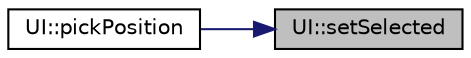 digraph "UI::setSelected"
{
 // LATEX_PDF_SIZE
  edge [fontname="Helvetica",fontsize="10",labelfontname="Helvetica",labelfontsize="10"];
  node [fontname="Helvetica",fontsize="10",shape=record];
  rankdir="RL";
  Node1 [label="UI::setSelected",height=0.2,width=0.4,color="black", fillcolor="grey75", style="filled", fontcolor="black",tooltip=" "];
  Node1 -> Node2 [dir="back",color="midnightblue",fontsize="10",style="solid",fontname="Helvetica"];
  Node2 [label="UI::pickPosition",height=0.2,width=0.4,color="black", fillcolor="white", style="filled",URL="$classUI.html#abc734862529ecb7067955e1ee374b9ba",tooltip=" "];
}
